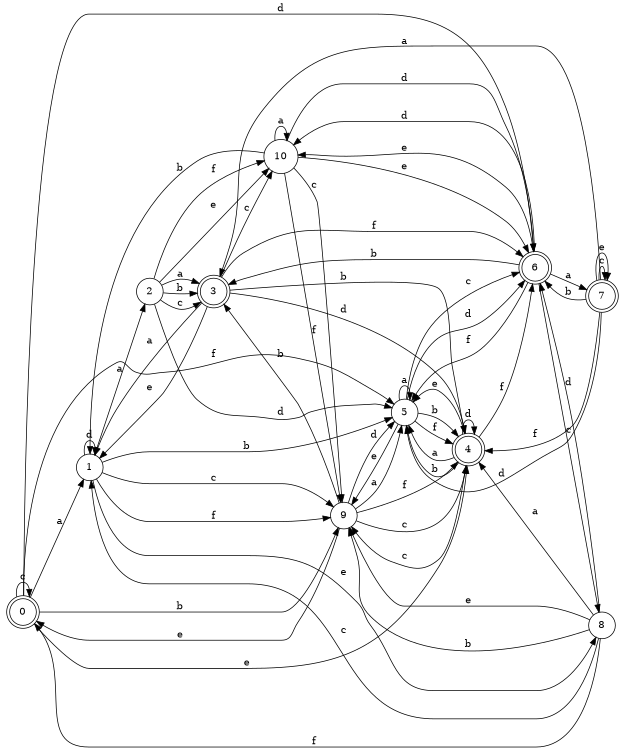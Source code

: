 digraph n9_4 {
__start0 [label="" shape="none"];

rankdir=LR;
size="8,5";

s0 [style="rounded,filled", color="black", fillcolor="white" shape="doublecircle", label="0"];
s1 [style="filled", color="black", fillcolor="white" shape="circle", label="1"];
s2 [style="filled", color="black", fillcolor="white" shape="circle", label="2"];
s3 [style="rounded,filled", color="black", fillcolor="white" shape="doublecircle", label="3"];
s4 [style="rounded,filled", color="black", fillcolor="white" shape="doublecircle", label="4"];
s5 [style="filled", color="black", fillcolor="white" shape="circle", label="5"];
s6 [style="rounded,filled", color="black", fillcolor="white" shape="doublecircle", label="6"];
s7 [style="rounded,filled", color="black", fillcolor="white" shape="doublecircle", label="7"];
s8 [style="filled", color="black", fillcolor="white" shape="circle", label="8"];
s9 [style="filled", color="black", fillcolor="white" shape="circle", label="9"];
s10 [style="filled", color="black", fillcolor="white" shape="circle", label="10"];
s0 -> s1 [label="a"];
s0 -> s9 [label="b"];
s0 -> s0 [label="c"];
s0 -> s6 [label="d"];
s0 -> s4 [label="e"];
s0 -> s5 [label="f"];
s1 -> s2 [label="a"];
s1 -> s5 [label="b"];
s1 -> s9 [label="c"];
s1 -> s1 [label="d"];
s1 -> s8 [label="e"];
s1 -> s9 [label="f"];
s2 -> s3 [label="a"];
s2 -> s3 [label="b"];
s2 -> s3 [label="c"];
s2 -> s5 [label="d"];
s2 -> s10 [label="e"];
s2 -> s10 [label="f"];
s3 -> s1 [label="a"];
s3 -> s4 [label="b"];
s3 -> s10 [label="c"];
s3 -> s4 [label="d"];
s3 -> s1 [label="e"];
s3 -> s6 [label="f"];
s4 -> s5 [label="a"];
s4 -> s5 [label="b"];
s4 -> s9 [label="c"];
s4 -> s4 [label="d"];
s4 -> s5 [label="e"];
s4 -> s6 [label="f"];
s5 -> s5 [label="a"];
s5 -> s4 [label="b"];
s5 -> s6 [label="c"];
s5 -> s6 [label="d"];
s5 -> s9 [label="e"];
s5 -> s4 [label="f"];
s6 -> s7 [label="a"];
s6 -> s3 [label="b"];
s6 -> s8 [label="c"];
s6 -> s10 [label="d"];
s6 -> s10 [label="e"];
s6 -> s5 [label="f"];
s7 -> s3 [label="a"];
s7 -> s6 [label="b"];
s7 -> s7 [label="c"];
s7 -> s5 [label="d"];
s7 -> s7 [label="e"];
s7 -> s4 [label="f"];
s8 -> s4 [label="a"];
s8 -> s9 [label="b"];
s8 -> s1 [label="c"];
s8 -> s6 [label="d"];
s8 -> s9 [label="e"];
s8 -> s0 [label="f"];
s9 -> s5 [label="a"];
s9 -> s3 [label="b"];
s9 -> s4 [label="c"];
s9 -> s5 [label="d"];
s9 -> s0 [label="e"];
s9 -> s4 [label="f"];
s10 -> s10 [label="a"];
s10 -> s1 [label="b"];
s10 -> s9 [label="c"];
s10 -> s6 [label="d"];
s10 -> s6 [label="e"];
s10 -> s9 [label="f"];

}